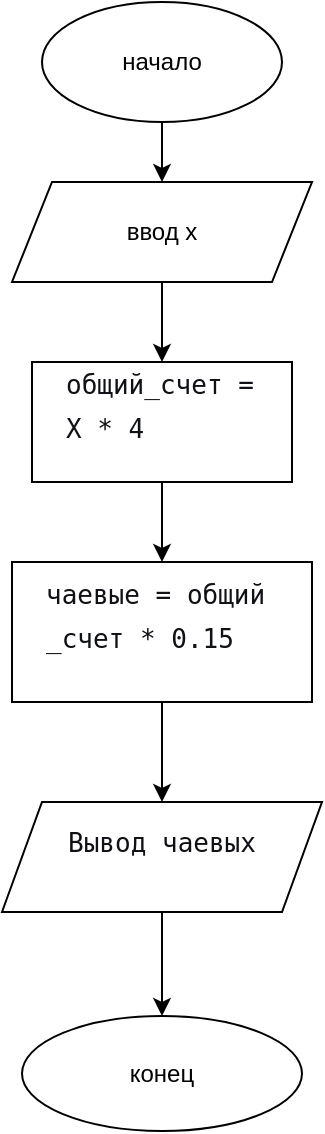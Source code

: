 <mxfile version="28.2.5">
  <diagram name="Страница — 1" id="qTqZ--aSDh24xkQlo6Nb">
    <mxGraphModel dx="1213" dy="670" grid="1" gridSize="10" guides="1" tooltips="1" connect="1" arrows="1" fold="1" page="1" pageScale="1" pageWidth="827" pageHeight="1169" math="0" shadow="0">
      <root>
        <mxCell id="0" />
        <mxCell id="1" parent="0" />
        <mxCell id="6zBkfx8ih-T-vU-RFizJ-3" value="" style="edgeStyle=orthogonalEdgeStyle;rounded=0;orthogonalLoop=1;jettySize=auto;html=1;" edge="1" parent="1" source="6zBkfx8ih-T-vU-RFizJ-1" target="6zBkfx8ih-T-vU-RFizJ-2">
          <mxGeometry relative="1" as="geometry" />
        </mxCell>
        <mxCell id="6zBkfx8ih-T-vU-RFizJ-1" value="начало" style="ellipse;whiteSpace=wrap;html=1;" vertex="1" parent="1">
          <mxGeometry x="350" y="20" width="120" height="60" as="geometry" />
        </mxCell>
        <mxCell id="6zBkfx8ih-T-vU-RFizJ-5" value="" style="edgeStyle=orthogonalEdgeStyle;rounded=0;orthogonalLoop=1;jettySize=auto;html=1;" edge="1" parent="1" source="6zBkfx8ih-T-vU-RFizJ-2" target="6zBkfx8ih-T-vU-RFizJ-4">
          <mxGeometry relative="1" as="geometry" />
        </mxCell>
        <mxCell id="6zBkfx8ih-T-vU-RFizJ-2" value="ввод x" style="shape=parallelogram;perimeter=parallelogramPerimeter;whiteSpace=wrap;html=1;fixedSize=1;" vertex="1" parent="1">
          <mxGeometry x="335" y="110" width="150" height="50" as="geometry" />
        </mxCell>
        <mxCell id="6zBkfx8ih-T-vU-RFizJ-9" value="" style="edgeStyle=orthogonalEdgeStyle;rounded=0;orthogonalLoop=1;jettySize=auto;html=1;" edge="1" parent="1" source="6zBkfx8ih-T-vU-RFizJ-4" target="6zBkfx8ih-T-vU-RFizJ-8">
          <mxGeometry relative="1" as="geometry" />
        </mxCell>
        <mxCell id="6zBkfx8ih-T-vU-RFizJ-4" value="&#xa;&lt;pre style=&quot;font-style: normal; font-variant: normal; font-size-adjust: none; font-kerning: auto; font-optical-sizing: auto; font-feature-settings: normal; font-variation-settings: normal; font-stretch: normal; font-size: 13px; line-height: 22px; font-family: Menlo, Monaco, &amp;quot;Cascadia Mono&amp;quot;, Consolas, &amp;quot;Ubuntu Mono&amp;quot;, &amp;quot;DejaVu Sans Mono&amp;quot;, &amp;quot;Liberation Mono&amp;quot;, &amp;quot;JetBrains Mono&amp;quot;, &amp;quot;Fira Code&amp;quot;, Cousine, &amp;quot;Roboto Mono&amp;quot;, &amp;quot;Courier New&amp;quot;, Courier, sans-serif, system-ui; overflow: auto; white-space: pre-wrap; word-break: break-all; padding: 16px; color: rgb(15, 17, 21); letter-spacing: normal; orphans: 2; text-align: start; text-indent: 0px; text-transform: none; widows: 2; word-spacing: 0px; -webkit-text-stroke-width: 0px; text-decoration-thickness: initial; text-decoration-style: initial; text-decoration-color: initial; margin: 0px !important;&quot;&gt;общий_счет = Х * 4&lt;/pre&gt;&#xa;&#xa;" style="whiteSpace=wrap;html=1;fontStyle=0" vertex="1" parent="1">
          <mxGeometry x="345" y="200" width="130" height="60" as="geometry" />
        </mxCell>
        <mxCell id="6zBkfx8ih-T-vU-RFizJ-11" value="" style="edgeStyle=orthogonalEdgeStyle;rounded=0;orthogonalLoop=1;jettySize=auto;html=1;" edge="1" parent="1" source="6zBkfx8ih-T-vU-RFizJ-8" target="6zBkfx8ih-T-vU-RFizJ-10">
          <mxGeometry relative="1" as="geometry" />
        </mxCell>
        <mxCell id="6zBkfx8ih-T-vU-RFizJ-8" value="&#xa;&lt;pre style=&quot;font: 400 13px / 22px Menlo, Monaco, &amp;quot;Cascadia Mono&amp;quot;, Consolas, &amp;quot;Ubuntu Mono&amp;quot;, &amp;quot;DejaVu Sans Mono&amp;quot;, &amp;quot;Liberation Mono&amp;quot;, &amp;quot;JetBrains Mono&amp;quot;, &amp;quot;Fira Code&amp;quot;, Cousine, &amp;quot;Roboto Mono&amp;quot;, &amp;quot;Courier New&amp;quot;, Courier, sans-serif, system-ui; margin: 0px !important; overflow: auto; white-space: pre-wrap; word-break: break-all; padding: 16px; color: rgb(15, 17, 21); letter-spacing: normal; orphans: 2; text-align: start; text-indent: 0px; text-transform: none; widows: 2; word-spacing: 0px; -webkit-text-stroke-width: 0px; text-decoration-thickness: initial; text-decoration-style: initial; text-decoration-color: initial;&quot;&gt;чаевые = общий_счет * 0.15&lt;/pre&gt;&#xa;&#xa;" style="whiteSpace=wrap;html=1;" vertex="1" parent="1">
          <mxGeometry x="335" y="300" width="150" height="70" as="geometry" />
        </mxCell>
        <mxCell id="6zBkfx8ih-T-vU-RFizJ-13" value="" style="edgeStyle=orthogonalEdgeStyle;rounded=0;orthogonalLoop=1;jettySize=auto;html=1;" edge="1" parent="1" source="6zBkfx8ih-T-vU-RFizJ-10" target="6zBkfx8ih-T-vU-RFizJ-12">
          <mxGeometry relative="1" as="geometry" />
        </mxCell>
        <mxCell id="6zBkfx8ih-T-vU-RFizJ-10" value="&#xa;&lt;pre style=&quot;font: 400 13px / 22px Menlo, Monaco, &amp;quot;Cascadia Mono&amp;quot;, Consolas, &amp;quot;Ubuntu Mono&amp;quot;, &amp;quot;DejaVu Sans Mono&amp;quot;, &amp;quot;Liberation Mono&amp;quot;, &amp;quot;JetBrains Mono&amp;quot;, &amp;quot;Fira Code&amp;quot;, Cousine, &amp;quot;Roboto Mono&amp;quot;, &amp;quot;Courier New&amp;quot;, Courier, sans-serif, system-ui; margin: 0px !important; overflow: auto; white-space: pre-wrap; word-break: break-all; padding: 16px; color: rgb(15, 17, 21); letter-spacing: normal; orphans: 2; text-align: start; text-indent: 0px; text-transform: none; widows: 2; word-spacing: 0px; -webkit-text-stroke-width: 0px; text-decoration-thickness: initial; text-decoration-style: initial; text-decoration-color: initial;&quot;&gt;Вывод чаевых&lt;/pre&gt;&#xa;&#xa;" style="shape=parallelogram;perimeter=parallelogramPerimeter;whiteSpace=wrap;html=1;fixedSize=1;" vertex="1" parent="1">
          <mxGeometry x="330" y="420" width="160" height="55" as="geometry" />
        </mxCell>
        <mxCell id="6zBkfx8ih-T-vU-RFizJ-12" value="конец" style="ellipse;whiteSpace=wrap;html=1;" vertex="1" parent="1">
          <mxGeometry x="340" y="527" width="140" height="57.5" as="geometry" />
        </mxCell>
      </root>
    </mxGraphModel>
  </diagram>
</mxfile>
